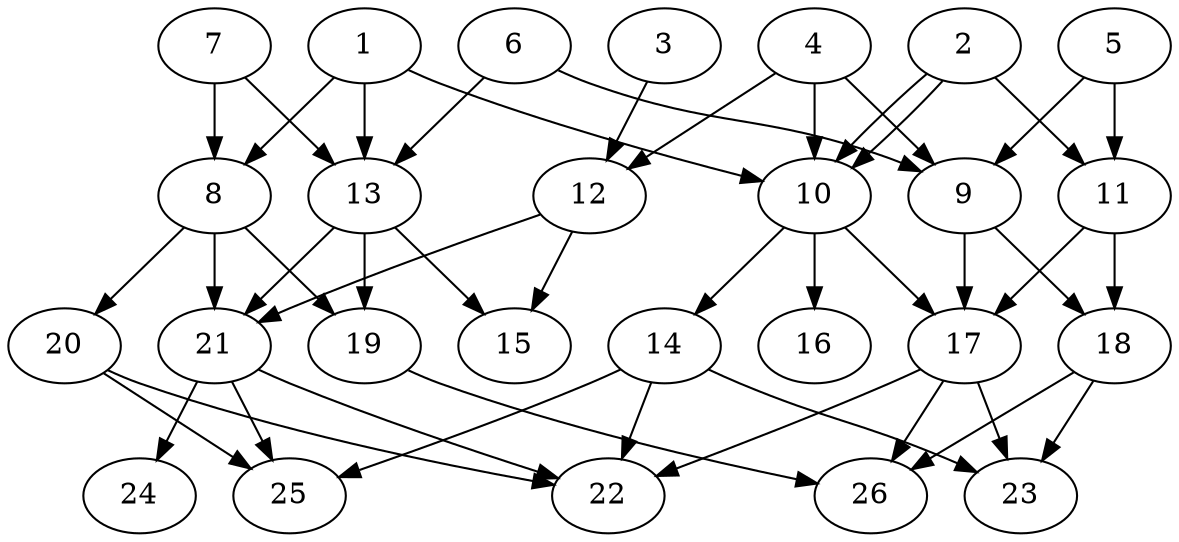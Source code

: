 // DAG (tier=2-normal, mode=compute, n=26, ccr=0.388, fat=0.604, density=0.486, regular=0.558, jump=0.162, mindata=524288, maxdata=8388608)
// DAG automatically generated by daggen at Sun Aug 24 16:33:33 2025
// /home/ermia/Project/Environments/daggen/bin/daggen --dot --ccr 0.388 --fat 0.604 --regular 0.558 --density 0.486 --jump 0.162 --mindata 524288 --maxdata 8388608 -n 26 
digraph G {
  1 [size="241091532270335950848", alpha="0.15", expect_size="120545766135167975424"]
  1 -> 8 [size ="309892661379072"]
  1 -> 10 [size ="309892661379072"]
  1 -> 13 [size ="309892661379072"]
  2 [size="579339491951828271104", alpha="0.12", expect_size="289669745975914135552"]
  2 -> 10 [size ="555962385563648"]
  2 -> 10 [size ="555962385563648"]
  2 -> 11 [size ="555962385563648"]
  3 [size="16259191859761381376", alpha="0.06", expect_size="8129595929880690688"]
  3 -> 12 [size ="51343951659008"]
  4 [size="15505187099197280", alpha="0.15", expect_size="7752593549598640"]
  4 -> 9 [size ="358355428179968"]
  4 -> 10 [size ="358355428179968"]
  4 -> 12 [size ="358355428179968"]
  5 [size="129091239819958", alpha="0.18", expect_size="64545619909979"]
  5 -> 9 [size ="4276478803968"]
  5 -> 11 [size ="4276478803968"]
  6 [size="294876348416000000000", alpha="0.08", expect_size="147438174208000000000"]
  6 -> 9 [size ="354418688000000"]
  6 -> 13 [size ="354418688000000"]
  7 [size="326424677882974437376", alpha="0.06", expect_size="163212338941487218688"]
  7 -> 8 [size ="379267221291008"]
  7 -> 13 [size ="379267221291008"]
  8 [size="3816468983453358", alpha="0.02", expect_size="1908234491726679"]
  8 -> 19 [size ="95042559541248"]
  8 -> 20 [size ="95042559541248"]
  8 -> 21 [size ="95042559541248"]
  9 [size="107472145994448109568", alpha="0.11", expect_size="53736072997224054784"]
  9 -> 17 [size ="180836989140992"]
  9 -> 18 [size ="180836989140992"]
  10 [size="4295137612545860", alpha="0.13", expect_size="2147568806272930"]
  10 -> 14 [size ="113478438223872"]
  10 -> 16 [size ="113478438223872"]
  10 -> 17 [size ="113478438223872"]
  11 [size="110344458842769719296", alpha="0.07", expect_size="55172229421384859648"]
  11 -> 17 [size ="184044851560448"]
  11 -> 18 [size ="184044851560448"]
  12 [size="126450455638495264", alpha="0.10", expect_size="63225227819247632"]
  12 -> 15 [size ="134956940525568"]
  12 -> 21 [size ="134956940525568"]
  13 [size="167297266905969065984", alpha="0.08", expect_size="83648633452984532992"]
  13 -> 15 [size ="242893495205888"]
  13 -> 19 [size ="242893495205888"]
  13 -> 21 [size ="242893495205888"]
  14 [size="238955891401949184", alpha="0.16", expect_size="119477945700974592"]
  14 -> 22 [size ="3080598847488"]
  14 -> 23 [size ="3080598847488"]
  14 -> 25 [size ="3080598847488"]
  15 [size="5786008228118136", alpha="0.17", expect_size="2893004114059068"]
  16 [size="6055637599387648000", alpha="0.14", expect_size="3027818799693824000"]
  17 [size="248909467595275501568", alpha="0.03", expect_size="124454733797637750784"]
  17 -> 22 [size ="316556277972992"]
  17 -> 23 [size ="316556277972992"]
  17 -> 26 [size ="316556277972992"]
  18 [size="29780852992263585792", alpha="0.17", expect_size="14890426496131792896"]
  18 -> 23 [size ="76862541791232"]
  18 -> 26 [size ="76862541791232"]
  19 [size="70570558591187472", alpha="0.13", expect_size="35285279295593736"]
  19 -> 26 [size ="32390302924800"]
  20 [size="362015852712689664", alpha="0.13", expect_size="181007926356344832"]
  20 -> 22 [size ="4063575932928"]
  20 -> 25 [size ="4063575932928"]
  21 [size="976947444203913216", alpha="0.01", expect_size="488473722101956608"]
  21 -> 22 [size ="7876575756288"]
  21 -> 24 [size ="7876575756288"]
  21 -> 25 [size ="7876575756288"]
  22 [size="170714928751975", alpha="0.10", expect_size="85357464375987"]
  23 [size="86446573535748947968", alpha="0.13", expect_size="43223286767874473984"]
  24 [size="37682169186642558976", alpha="0.02", expect_size="18841084593321279488"]
  25 [size="10097174475464618", alpha="0.07", expect_size="5048587237732309"]
  26 [size="528793714118153469952", alpha="0.03", expect_size="264396857059076734976"]
}
